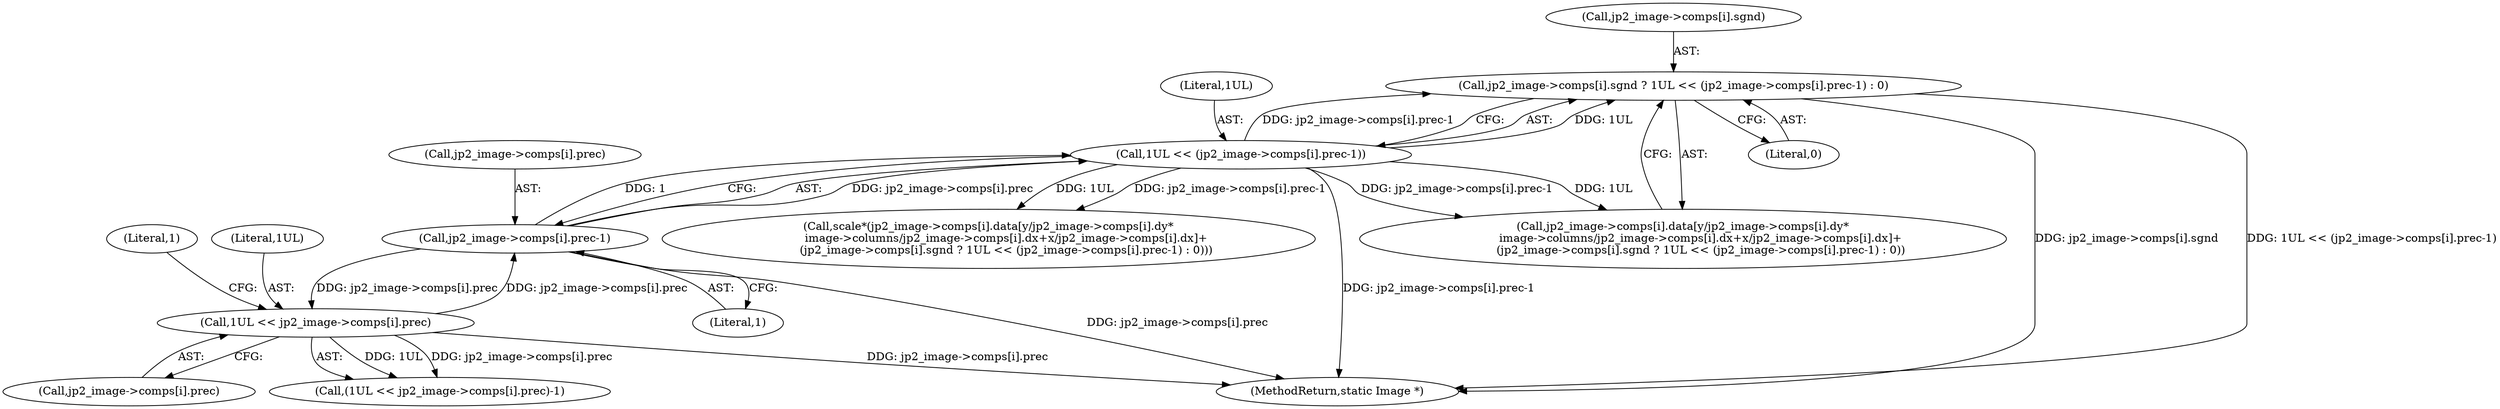 digraph "0_ImageMagick_f6e9d0d9955e85bdd7540b251cd50d598dacc5e6_28@array" {
"1000806" [label="(Call,jp2_image->comps[i].sgnd ? 1UL << (jp2_image->comps[i].prec-1) : 0)"];
"1000814" [label="(Call,1UL << (jp2_image->comps[i].prec-1))"];
"1000816" [label="(Call,jp2_image->comps[i].prec-1)"];
"1000752" [label="(Call,1UL << jp2_image->comps[i].prec)"];
"1000935" [label="(MethodReturn,static Image *)"];
"1000752" [label="(Call,1UL << jp2_image->comps[i].prec)"];
"1000761" [label="(Literal,1)"];
"1000807" [label="(Call,jp2_image->comps[i].sgnd)"];
"1000815" [label="(Literal,1UL)"];
"1000764" [label="(Call,scale*(jp2_image->comps[i].data[y/jp2_image->comps[i].dy*\n          image->columns/jp2_image->comps[i].dx+x/jp2_image->comps[i].dx]+\n          (jp2_image->comps[i].sgnd ? 1UL << (jp2_image->comps[i].prec-1) : 0)))"];
"1000825" [label="(Literal,0)"];
"1000766" [label="(Call,jp2_image->comps[i].data[y/jp2_image->comps[i].dy*\n          image->columns/jp2_image->comps[i].dx+x/jp2_image->comps[i].dx]+\n          (jp2_image->comps[i].sgnd ? 1UL << (jp2_image->comps[i].prec-1) : 0))"];
"1000814" [label="(Call,1UL << (jp2_image->comps[i].prec-1))"];
"1000817" [label="(Call,jp2_image->comps[i].prec)"];
"1000751" [label="(Call,(1UL << jp2_image->comps[i].prec)-1)"];
"1000753" [label="(Literal,1UL)"];
"1000824" [label="(Literal,1)"];
"1000816" [label="(Call,jp2_image->comps[i].prec-1)"];
"1000754" [label="(Call,jp2_image->comps[i].prec)"];
"1000806" [label="(Call,jp2_image->comps[i].sgnd ? 1UL << (jp2_image->comps[i].prec-1) : 0)"];
"1000806" -> "1000766"  [label="AST: "];
"1000806" -> "1000814"  [label="CFG: "];
"1000806" -> "1000825"  [label="CFG: "];
"1000807" -> "1000806"  [label="AST: "];
"1000814" -> "1000806"  [label="AST: "];
"1000825" -> "1000806"  [label="AST: "];
"1000766" -> "1000806"  [label="CFG: "];
"1000806" -> "1000935"  [label="DDG: jp2_image->comps[i].sgnd"];
"1000806" -> "1000935"  [label="DDG: 1UL << (jp2_image->comps[i].prec-1)"];
"1000814" -> "1000806"  [label="DDG: 1UL"];
"1000814" -> "1000806"  [label="DDG: jp2_image->comps[i].prec-1"];
"1000814" -> "1000816"  [label="CFG: "];
"1000815" -> "1000814"  [label="AST: "];
"1000816" -> "1000814"  [label="AST: "];
"1000814" -> "1000935"  [label="DDG: jp2_image->comps[i].prec-1"];
"1000814" -> "1000764"  [label="DDG: 1UL"];
"1000814" -> "1000764"  [label="DDG: jp2_image->comps[i].prec-1"];
"1000814" -> "1000766"  [label="DDG: 1UL"];
"1000814" -> "1000766"  [label="DDG: jp2_image->comps[i].prec-1"];
"1000816" -> "1000814"  [label="DDG: jp2_image->comps[i].prec"];
"1000816" -> "1000814"  [label="DDG: 1"];
"1000816" -> "1000824"  [label="CFG: "];
"1000817" -> "1000816"  [label="AST: "];
"1000824" -> "1000816"  [label="AST: "];
"1000816" -> "1000935"  [label="DDG: jp2_image->comps[i].prec"];
"1000816" -> "1000752"  [label="DDG: jp2_image->comps[i].prec"];
"1000752" -> "1000816"  [label="DDG: jp2_image->comps[i].prec"];
"1000752" -> "1000751"  [label="AST: "];
"1000752" -> "1000754"  [label="CFG: "];
"1000753" -> "1000752"  [label="AST: "];
"1000754" -> "1000752"  [label="AST: "];
"1000761" -> "1000752"  [label="CFG: "];
"1000752" -> "1000935"  [label="DDG: jp2_image->comps[i].prec"];
"1000752" -> "1000751"  [label="DDG: 1UL"];
"1000752" -> "1000751"  [label="DDG: jp2_image->comps[i].prec"];
}

